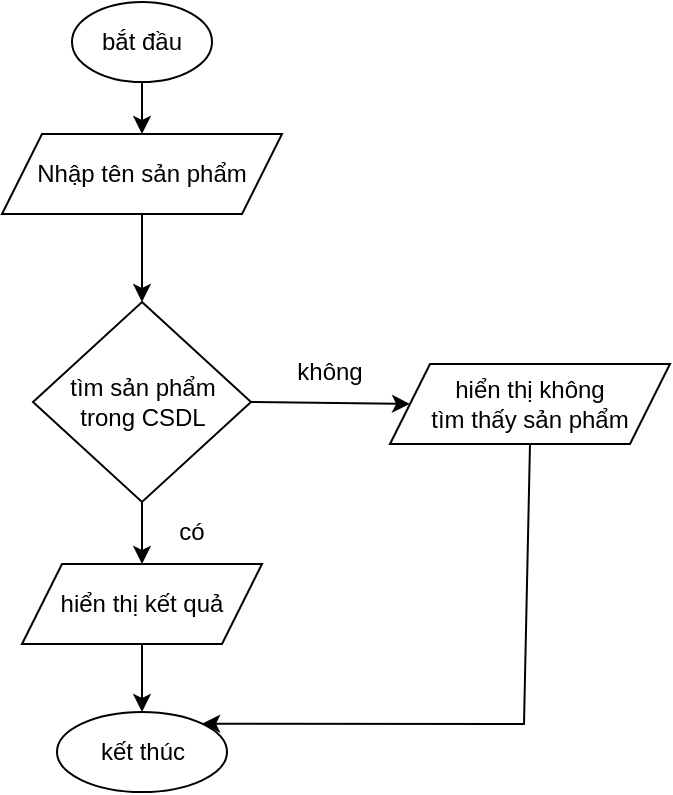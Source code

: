 <mxfile version="15.9.1" type="device"><diagram id="C5RBs43oDa-KdzZeNtuy" name="Page-1"><mxGraphModel dx="1038" dy="588" grid="1" gridSize="10" guides="1" tooltips="1" connect="1" arrows="1" fold="1" page="1" pageScale="1" pageWidth="827" pageHeight="1169" math="0" shadow="0"><root><mxCell id="WIyWlLk6GJQsqaUBKTNV-0"/><mxCell id="WIyWlLk6GJQsqaUBKTNV-1" parent="WIyWlLk6GJQsqaUBKTNV-0"/><mxCell id="8OjIqS7MuhTmd67P6b3U-0" value="bắt đầu" style="ellipse;whiteSpace=wrap;html=1;" vertex="1" parent="WIyWlLk6GJQsqaUBKTNV-1"><mxGeometry x="344" y="40" width="70" height="40" as="geometry"/></mxCell><mxCell id="8OjIqS7MuhTmd67P6b3U-1" value="Nhập tên sản phẩm" style="shape=parallelogram;perimeter=parallelogramPerimeter;whiteSpace=wrap;html=1;fixedSize=1;" vertex="1" parent="WIyWlLk6GJQsqaUBKTNV-1"><mxGeometry x="309" y="106" width="140" height="40" as="geometry"/></mxCell><mxCell id="8OjIqS7MuhTmd67P6b3U-2" value="tìm sản phẩm &lt;br&gt;trong CSDL" style="rhombus;whiteSpace=wrap;html=1;" vertex="1" parent="WIyWlLk6GJQsqaUBKTNV-1"><mxGeometry x="324.5" y="190" width="109" height="100" as="geometry"/></mxCell><mxCell id="8OjIqS7MuhTmd67P6b3U-3" value="" style="endArrow=classic;html=1;rounded=0;exitX=1;exitY=0.5;exitDx=0;exitDy=0;entryX=0;entryY=0.5;entryDx=0;entryDy=0;" edge="1" parent="WIyWlLk6GJQsqaUBKTNV-1" source="8OjIqS7MuhTmd67P6b3U-2" target="8OjIqS7MuhTmd67P6b3U-13"><mxGeometry width="50" height="50" relative="1" as="geometry"><mxPoint x="520" y="300" as="sourcePoint"/><mxPoint x="500" y="260" as="targetPoint"/></mxGeometry></mxCell><mxCell id="8OjIqS7MuhTmd67P6b3U-4" value="" style="endArrow=classic;html=1;rounded=0;exitX=0.5;exitY=1;exitDx=0;exitDy=0;entryX=0.5;entryY=0;entryDx=0;entryDy=0;" edge="1" parent="WIyWlLk6GJQsqaUBKTNV-1" source="8OjIqS7MuhTmd67P6b3U-2" target="8OjIqS7MuhTmd67P6b3U-5"><mxGeometry width="50" height="50" relative="1" as="geometry"><mxPoint x="340" y="430" as="sourcePoint"/><mxPoint x="379" y="360" as="targetPoint"/></mxGeometry></mxCell><mxCell id="8OjIqS7MuhTmd67P6b3U-5" value="hiển thị kết quả" style="shape=parallelogram;perimeter=parallelogramPerimeter;whiteSpace=wrap;html=1;fixedSize=1;" vertex="1" parent="WIyWlLk6GJQsqaUBKTNV-1"><mxGeometry x="319" y="321" width="120" height="40" as="geometry"/></mxCell><mxCell id="8OjIqS7MuhTmd67P6b3U-6" value="" style="endArrow=classic;html=1;rounded=0;exitX=0.5;exitY=1;exitDx=0;exitDy=0;entryX=0.5;entryY=0;entryDx=0;entryDy=0;" edge="1" parent="WIyWlLk6GJQsqaUBKTNV-1" source="8OjIqS7MuhTmd67P6b3U-1" target="8OjIqS7MuhTmd67P6b3U-2"><mxGeometry width="50" height="50" relative="1" as="geometry"><mxPoint x="440" y="230" as="sourcePoint"/><mxPoint x="490" y="180" as="targetPoint"/></mxGeometry></mxCell><mxCell id="8OjIqS7MuhTmd67P6b3U-7" value="" style="endArrow=classic;html=1;rounded=0;exitX=0.5;exitY=1;exitDx=0;exitDy=0;entryX=0.5;entryY=0;entryDx=0;entryDy=0;" edge="1" parent="WIyWlLk6GJQsqaUBKTNV-1" source="8OjIqS7MuhTmd67P6b3U-5" target="8OjIqS7MuhTmd67P6b3U-8"><mxGeometry width="50" height="50" relative="1" as="geometry"><mxPoint x="420" y="480" as="sourcePoint"/><mxPoint x="379" y="440" as="targetPoint"/></mxGeometry></mxCell><mxCell id="8OjIqS7MuhTmd67P6b3U-8" value="kết thúc" style="ellipse;whiteSpace=wrap;html=1;" vertex="1" parent="WIyWlLk6GJQsqaUBKTNV-1"><mxGeometry x="336.5" y="395" width="85" height="40" as="geometry"/></mxCell><mxCell id="8OjIqS7MuhTmd67P6b3U-10" value="có" style="text;html=1;strokeColor=none;fillColor=none;align=center;verticalAlign=middle;whiteSpace=wrap;rounded=0;" vertex="1" parent="WIyWlLk6GJQsqaUBKTNV-1"><mxGeometry x="373.5" y="290" width="60" height="30" as="geometry"/></mxCell><mxCell id="8OjIqS7MuhTmd67P6b3U-12" value="không" style="text;html=1;strokeColor=none;fillColor=none;align=center;verticalAlign=middle;whiteSpace=wrap;rounded=0;" vertex="1" parent="WIyWlLk6GJQsqaUBKTNV-1"><mxGeometry x="443" y="210" width="60" height="30" as="geometry"/></mxCell><mxCell id="8OjIqS7MuhTmd67P6b3U-13" value="hiển thị không &lt;br&gt;tìm thấy sản phẩm" style="shape=parallelogram;perimeter=parallelogramPerimeter;whiteSpace=wrap;html=1;fixedSize=1;" vertex="1" parent="WIyWlLk6GJQsqaUBKTNV-1"><mxGeometry x="503" y="221" width="140" height="40" as="geometry"/></mxCell><mxCell id="8OjIqS7MuhTmd67P6b3U-14" value="" style="endArrow=classic;html=1;rounded=0;exitX=0.5;exitY=1;exitDx=0;exitDy=0;entryX=1;entryY=0;entryDx=0;entryDy=0;" edge="1" parent="WIyWlLk6GJQsqaUBKTNV-1" source="8OjIqS7MuhTmd67P6b3U-13" target="8OjIqS7MuhTmd67P6b3U-8"><mxGeometry width="50" height="50" relative="1" as="geometry"><mxPoint x="550" y="310" as="sourcePoint"/><mxPoint x="580" y="380" as="targetPoint"/><Array as="points"><mxPoint x="570" y="401"/></Array></mxGeometry></mxCell><mxCell id="8OjIqS7MuhTmd67P6b3U-15" value="" style="endArrow=classic;html=1;rounded=0;exitX=0.5;exitY=1;exitDx=0;exitDy=0;" edge="1" parent="WIyWlLk6GJQsqaUBKTNV-1" source="8OjIqS7MuhTmd67P6b3U-0" target="8OjIqS7MuhTmd67P6b3U-1"><mxGeometry width="50" height="50" relative="1" as="geometry"><mxPoint x="170" y="240" as="sourcePoint"/><mxPoint x="220" y="190" as="targetPoint"/></mxGeometry></mxCell></root></mxGraphModel></diagram></mxfile>